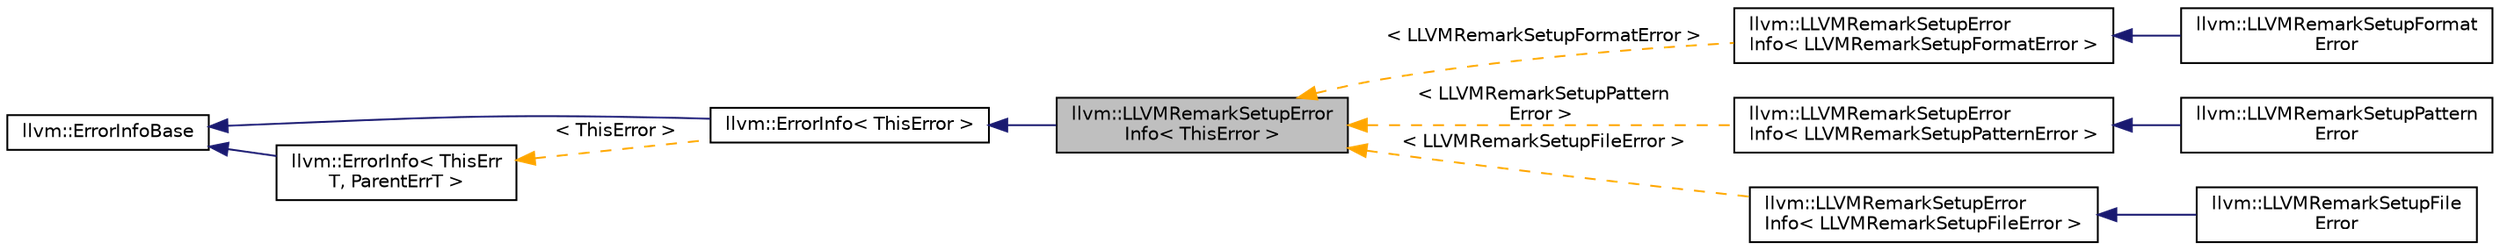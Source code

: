 digraph "llvm::LLVMRemarkSetupErrorInfo&lt; ThisError &gt;"
{
 // LATEX_PDF_SIZE
  bgcolor="transparent";
  edge [fontname="Helvetica",fontsize="10",labelfontname="Helvetica",labelfontsize="10"];
  node [fontname="Helvetica",fontsize="10",shape=record];
  rankdir="LR";
  Node1 [label="llvm::LLVMRemarkSetupError\lInfo\< ThisError \>",height=0.2,width=0.4,color="black", fillcolor="grey75", style="filled", fontcolor="black",tooltip=" "];
  Node2 -> Node1 [dir="back",color="midnightblue",fontsize="10",style="solid",fontname="Helvetica"];
  Node2 [label="llvm::ErrorInfo\< ThisError \>",height=0.2,width=0.4,color="black",URL="$classllvm_1_1ErrorInfo.html",tooltip=" "];
  Node3 -> Node2 [dir="back",color="midnightblue",fontsize="10",style="solid",fontname="Helvetica"];
  Node3 [label="llvm::ErrorInfoBase",height=0.2,width=0.4,color="black",URL="$classllvm_1_1ErrorInfoBase.html",tooltip="Base class for error info classes."];
  Node4 -> Node2 [dir="back",color="orange",fontsize="10",style="dashed",label=" \< ThisError \>" ,fontname="Helvetica"];
  Node4 [label="llvm::ErrorInfo\< ThisErr\lT, ParentErrT \>",height=0.2,width=0.4,color="black",URL="$classllvm_1_1ErrorInfo.html",tooltip="Base class for user error types."];
  Node3 -> Node4 [dir="back",color="midnightblue",fontsize="10",style="solid",fontname="Helvetica"];
  Node1 -> Node5 [dir="back",color="orange",fontsize="10",style="dashed",label=" \< LLVMRemarkSetupFormatError \>" ,fontname="Helvetica"];
  Node5 [label="llvm::LLVMRemarkSetupError\lInfo\< LLVMRemarkSetupFormatError \>",height=0.2,width=0.4,color="black",URL="$structllvm_1_1LLVMRemarkSetupErrorInfo.html",tooltip=" "];
  Node5 -> Node6 [dir="back",color="midnightblue",fontsize="10",style="solid",fontname="Helvetica"];
  Node6 [label="llvm::LLVMRemarkSetupFormat\lError",height=0.2,width=0.4,color="black",URL="$structllvm_1_1LLVMRemarkSetupFormatError.html",tooltip=" "];
  Node1 -> Node7 [dir="back",color="orange",fontsize="10",style="dashed",label=" \< LLVMRemarkSetupPattern\lError \>" ,fontname="Helvetica"];
  Node7 [label="llvm::LLVMRemarkSetupError\lInfo\< LLVMRemarkSetupPatternError \>",height=0.2,width=0.4,color="black",URL="$structllvm_1_1LLVMRemarkSetupErrorInfo.html",tooltip=" "];
  Node7 -> Node8 [dir="back",color="midnightblue",fontsize="10",style="solid",fontname="Helvetica"];
  Node8 [label="llvm::LLVMRemarkSetupPattern\lError",height=0.2,width=0.4,color="black",URL="$structllvm_1_1LLVMRemarkSetupPatternError.html",tooltip=" "];
  Node1 -> Node9 [dir="back",color="orange",fontsize="10",style="dashed",label=" \< LLVMRemarkSetupFileError \>" ,fontname="Helvetica"];
  Node9 [label="llvm::LLVMRemarkSetupError\lInfo\< LLVMRemarkSetupFileError \>",height=0.2,width=0.4,color="black",URL="$structllvm_1_1LLVMRemarkSetupErrorInfo.html",tooltip=" "];
  Node9 -> Node10 [dir="back",color="midnightblue",fontsize="10",style="solid",fontname="Helvetica"];
  Node10 [label="llvm::LLVMRemarkSetupFile\lError",height=0.2,width=0.4,color="black",URL="$structllvm_1_1LLVMRemarkSetupFileError.html",tooltip=" "];
}

